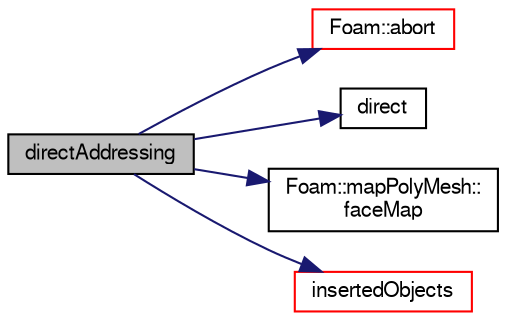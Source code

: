 digraph "directAddressing"
{
  bgcolor="transparent";
  edge [fontname="FreeSans",fontsize="10",labelfontname="FreeSans",labelfontsize="10"];
  node [fontname="FreeSans",fontsize="10",shape=record];
  rankdir="LR";
  Node104 [label="directAddressing",height=0.2,width=0.4,color="black", fillcolor="grey75", style="filled", fontcolor="black"];
  Node104 -> Node105 [color="midnightblue",fontsize="10",style="solid",fontname="FreeSans"];
  Node105 [label="Foam::abort",height=0.2,width=0.4,color="red",URL="$a21124.html#a447107a607d03e417307c203fa5fb44b"];
  Node104 -> Node148 [color="midnightblue",fontsize="10",style="solid",fontname="FreeSans"];
  Node148 [label="direct",height=0.2,width=0.4,color="black",URL="$a27350.html#ae76ee987311e5a64ff3eb5857c82a76a",tooltip="Is the mapping direct. "];
  Node104 -> Node149 [color="midnightblue",fontsize="10",style="solid",fontname="FreeSans"];
  Node149 [label="Foam::mapPolyMesh::\lfaceMap",height=0.2,width=0.4,color="black",URL="$a27386.html#af618d1e4110025c66bae41ba7411a5ce",tooltip="Old face map. "];
  Node104 -> Node150 [color="midnightblue",fontsize="10",style="solid",fontname="FreeSans"];
  Node150 [label="insertedObjects",height=0.2,width=0.4,color="red",URL="$a27350.html#acdbb80a9d9daff09e7145118b9a90b80",tooltip="Are there any inserted faces. "];
}
